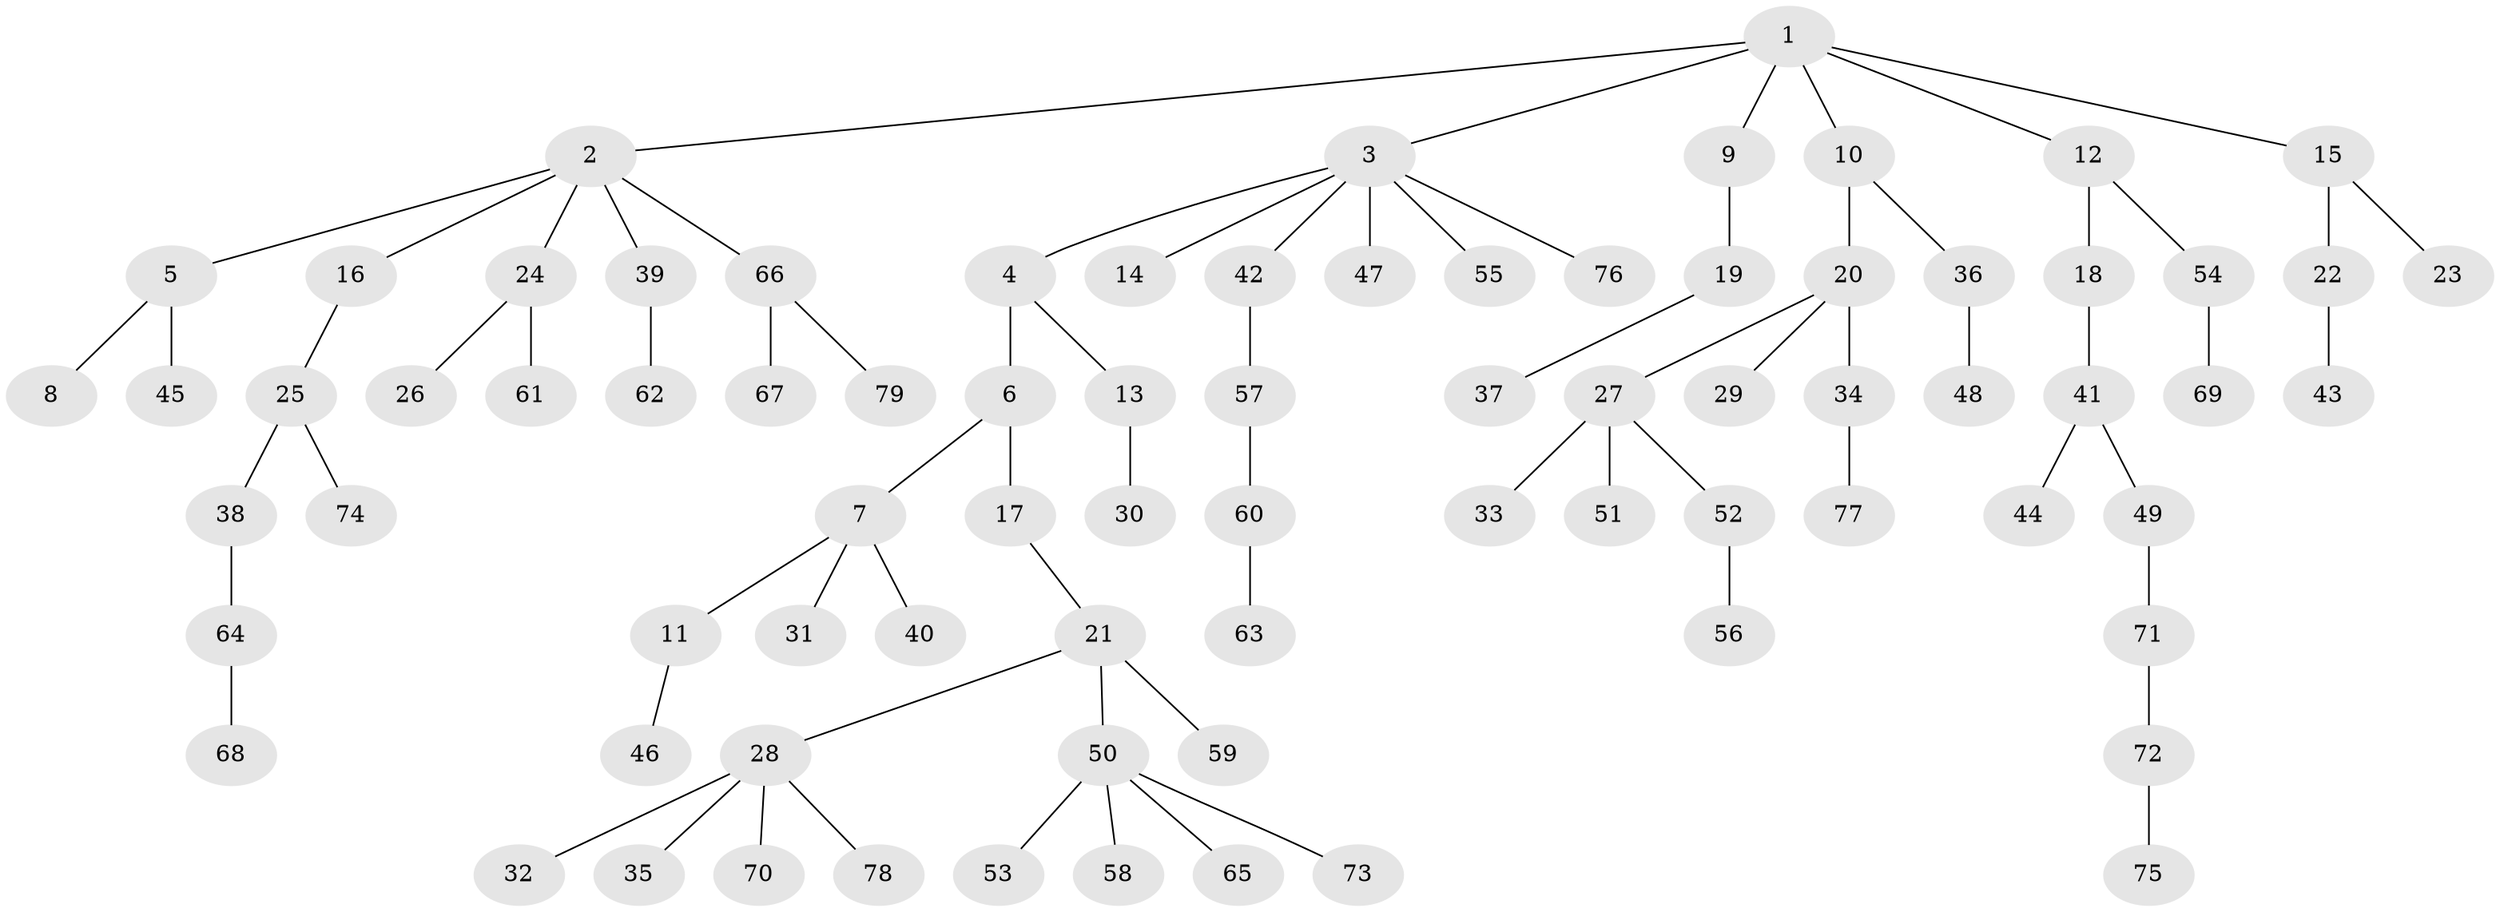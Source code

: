 // Generated by graph-tools (version 1.1) at 2025/02/03/09/25 03:02:30]
// undirected, 79 vertices, 78 edges
graph export_dot {
graph [start="1"]
  node [color=gray90,style=filled];
  1;
  2;
  3;
  4;
  5;
  6;
  7;
  8;
  9;
  10;
  11;
  12;
  13;
  14;
  15;
  16;
  17;
  18;
  19;
  20;
  21;
  22;
  23;
  24;
  25;
  26;
  27;
  28;
  29;
  30;
  31;
  32;
  33;
  34;
  35;
  36;
  37;
  38;
  39;
  40;
  41;
  42;
  43;
  44;
  45;
  46;
  47;
  48;
  49;
  50;
  51;
  52;
  53;
  54;
  55;
  56;
  57;
  58;
  59;
  60;
  61;
  62;
  63;
  64;
  65;
  66;
  67;
  68;
  69;
  70;
  71;
  72;
  73;
  74;
  75;
  76;
  77;
  78;
  79;
  1 -- 2;
  1 -- 3;
  1 -- 9;
  1 -- 10;
  1 -- 12;
  1 -- 15;
  2 -- 5;
  2 -- 16;
  2 -- 24;
  2 -- 39;
  2 -- 66;
  3 -- 4;
  3 -- 14;
  3 -- 42;
  3 -- 47;
  3 -- 55;
  3 -- 76;
  4 -- 6;
  4 -- 13;
  5 -- 8;
  5 -- 45;
  6 -- 7;
  6 -- 17;
  7 -- 11;
  7 -- 31;
  7 -- 40;
  9 -- 19;
  10 -- 20;
  10 -- 36;
  11 -- 46;
  12 -- 18;
  12 -- 54;
  13 -- 30;
  15 -- 22;
  15 -- 23;
  16 -- 25;
  17 -- 21;
  18 -- 41;
  19 -- 37;
  20 -- 27;
  20 -- 29;
  20 -- 34;
  21 -- 28;
  21 -- 50;
  21 -- 59;
  22 -- 43;
  24 -- 26;
  24 -- 61;
  25 -- 38;
  25 -- 74;
  27 -- 33;
  27 -- 51;
  27 -- 52;
  28 -- 32;
  28 -- 35;
  28 -- 70;
  28 -- 78;
  34 -- 77;
  36 -- 48;
  38 -- 64;
  39 -- 62;
  41 -- 44;
  41 -- 49;
  42 -- 57;
  49 -- 71;
  50 -- 53;
  50 -- 58;
  50 -- 65;
  50 -- 73;
  52 -- 56;
  54 -- 69;
  57 -- 60;
  60 -- 63;
  64 -- 68;
  66 -- 67;
  66 -- 79;
  71 -- 72;
  72 -- 75;
}
